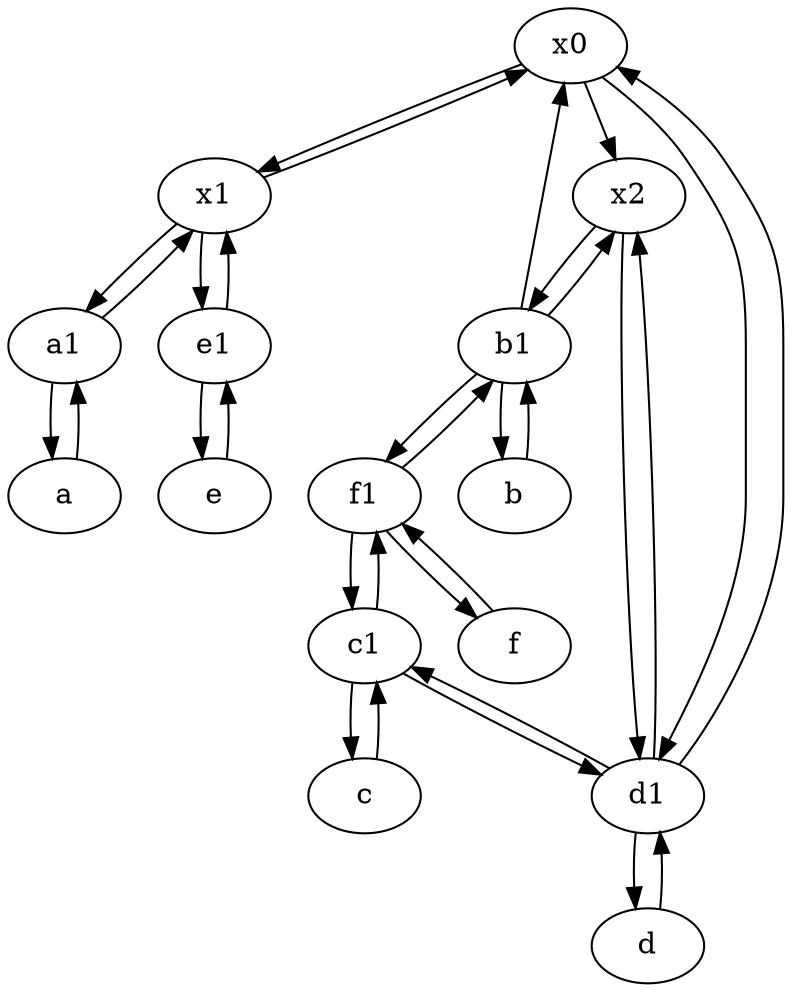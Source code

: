 digraph  {
	x0;
	e [pos="30,50!"];
	a [pos="40,10!"];
	c1 [pos="30,15!"];
	f1;
	f [pos="15,45!"];
	x1;
	a1 [pos="40,15!"];
	c [pos="20,10!"];
	b1 [pos="45,20!"];
	e1 [pos="25,45!"];
	d [pos="20,30!"];
	x2;
	b [pos="50,20!"];
	d1 [pos="25,30!"];
	b1 -> b;
	f -> f1;
	x0 -> d1;
	a1 -> x1;
	f1 -> b1;
	x1 -> a1;
	b -> b1;
	x1 -> x0;
	d1 -> x2;
	e1 -> e;
	d1 -> d;
	a1 -> a;
	d -> d1;
	b1 -> f1;
	c1 -> c;
	c -> c1;
	a -> a1;
	e -> e1;
	x2 -> b1;
	c1 -> d1;
	x0 -> x1;
	d1 -> x0;
	c1 -> f1;
	e1 -> x1;
	f1 -> f;
	x0 -> x2;
	b1 -> x2;
	x2 -> d1;
	d1 -> c1;
	x1 -> e1;
	f1 -> c1;
	b1 -> x0;

	}